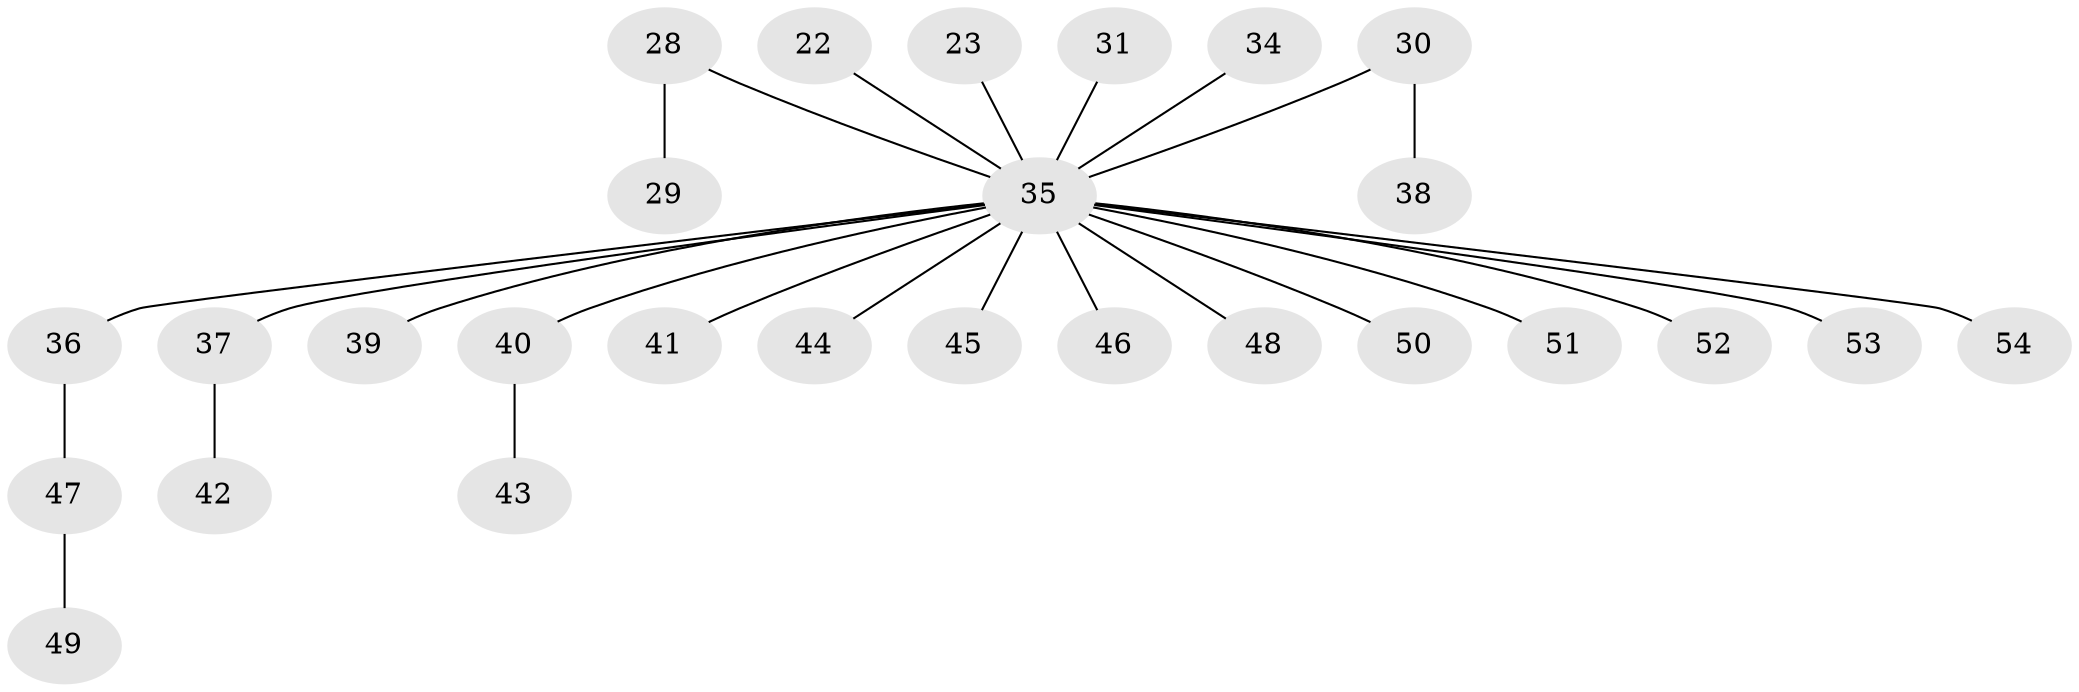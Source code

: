 // original degree distribution, {6: 0.018518518518518517, 7: 0.018518518518518517, 3: 0.14814814814814814, 5: 0.018518518518518517, 2: 0.2777777777777778, 1: 0.48148148148148145, 4: 0.037037037037037035}
// Generated by graph-tools (version 1.1) at 2025/52/03/09/25 04:52:46]
// undirected, 27 vertices, 26 edges
graph export_dot {
graph [start="1"]
  node [color=gray90,style=filled];
  22;
  23;
  28;
  29;
  30;
  31;
  34;
  35 [super="+2+15+3+5+7+13+16+33+27+4+20+6+9+32+14"];
  36;
  37;
  38;
  39;
  40 [super="+11"];
  41;
  42;
  43;
  44;
  45;
  46 [super="+26"];
  47;
  48;
  49;
  50;
  51;
  52;
  53;
  54;
  22 -- 35;
  23 -- 35;
  28 -- 29;
  28 -- 35;
  30 -- 38;
  30 -- 35;
  31 -- 35;
  34 -- 35;
  35 -- 44;
  35 -- 51;
  35 -- 50;
  35 -- 53;
  35 -- 48;
  35 -- 45;
  35 -- 39;
  35 -- 54;
  35 -- 36;
  35 -- 37;
  35 -- 52;
  35 -- 41;
  35 -- 40;
  35 -- 46;
  36 -- 47;
  37 -- 42;
  40 -- 43;
  47 -- 49;
}
